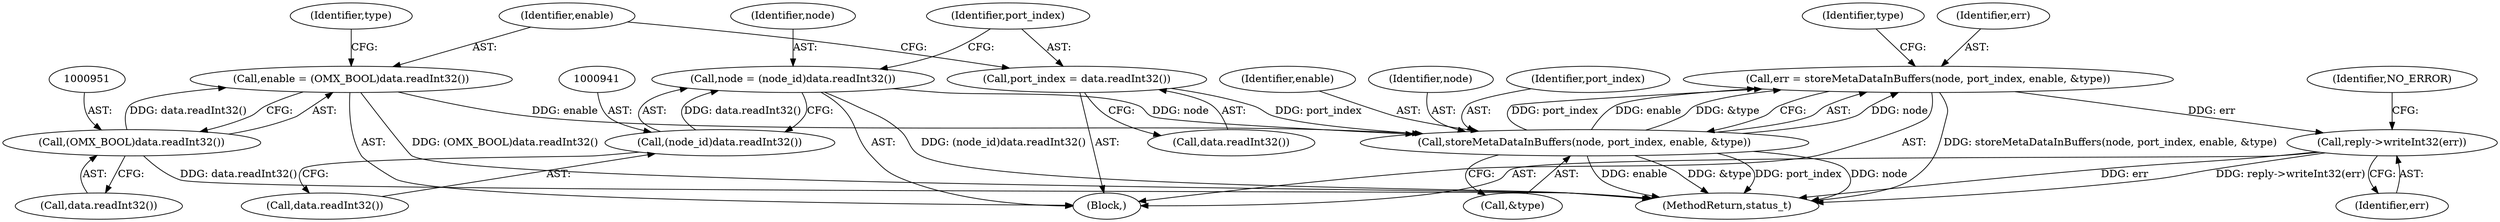 digraph "0_Android_0bb5ced60304da7f61478ffd359e7ba65d72f181@API" {
"1000968" [label="(Call,reply->writeInt32(err))"];
"1000958" [label="(Call,err = storeMetaDataInBuffers(node, port_index, enable, &type))"];
"1000960" [label="(Call,storeMetaDataInBuffers(node, port_index, enable, &type))"];
"1000938" [label="(Call,node = (node_id)data.readInt32())"];
"1000940" [label="(Call,(node_id)data.readInt32())"];
"1000944" [label="(Call,port_index = data.readInt32())"];
"1000948" [label="(Call,enable = (OMX_BOOL)data.readInt32())"];
"1000950" [label="(Call,(OMX_BOOL)data.readInt32())"];
"1000969" [label="(Identifier,err)"];
"1000948" [label="(Call,enable = (OMX_BOOL)data.readInt32())"];
"1000949" [label="(Identifier,enable)"];
"1000945" [label="(Identifier,port_index)"];
"1000963" [label="(Identifier,enable)"];
"1000939" [label="(Identifier,node)"];
"1000938" [label="(Call,node = (node_id)data.readInt32())"];
"1001337" [label="(MethodReturn,status_t)"];
"1000950" [label="(Call,(OMX_BOOL)data.readInt32())"];
"1000932" [label="(Block,)"];
"1000961" [label="(Identifier,node)"];
"1000964" [label="(Call,&type)"];
"1000962" [label="(Identifier,port_index)"];
"1000940" [label="(Call,(node_id)data.readInt32())"];
"1000946" [label="(Call,data.readInt32())"];
"1000968" [label="(Call,reply->writeInt32(err))"];
"1000955" [label="(Identifier,type)"];
"1000971" [label="(Identifier,NO_ERROR)"];
"1000967" [label="(Identifier,type)"];
"1000942" [label="(Call,data.readInt32())"];
"1000952" [label="(Call,data.readInt32())"];
"1000958" [label="(Call,err = storeMetaDataInBuffers(node, port_index, enable, &type))"];
"1000960" [label="(Call,storeMetaDataInBuffers(node, port_index, enable, &type))"];
"1000959" [label="(Identifier,err)"];
"1000944" [label="(Call,port_index = data.readInt32())"];
"1000968" -> "1000932"  [label="AST: "];
"1000968" -> "1000969"  [label="CFG: "];
"1000969" -> "1000968"  [label="AST: "];
"1000971" -> "1000968"  [label="CFG: "];
"1000968" -> "1001337"  [label="DDG: err"];
"1000968" -> "1001337"  [label="DDG: reply->writeInt32(err)"];
"1000958" -> "1000968"  [label="DDG: err"];
"1000958" -> "1000932"  [label="AST: "];
"1000958" -> "1000960"  [label="CFG: "];
"1000959" -> "1000958"  [label="AST: "];
"1000960" -> "1000958"  [label="AST: "];
"1000967" -> "1000958"  [label="CFG: "];
"1000958" -> "1001337"  [label="DDG: storeMetaDataInBuffers(node, port_index, enable, &type)"];
"1000960" -> "1000958"  [label="DDG: node"];
"1000960" -> "1000958"  [label="DDG: port_index"];
"1000960" -> "1000958"  [label="DDG: enable"];
"1000960" -> "1000958"  [label="DDG: &type"];
"1000960" -> "1000964"  [label="CFG: "];
"1000961" -> "1000960"  [label="AST: "];
"1000962" -> "1000960"  [label="AST: "];
"1000963" -> "1000960"  [label="AST: "];
"1000964" -> "1000960"  [label="AST: "];
"1000960" -> "1001337"  [label="DDG: &type"];
"1000960" -> "1001337"  [label="DDG: port_index"];
"1000960" -> "1001337"  [label="DDG: node"];
"1000960" -> "1001337"  [label="DDG: enable"];
"1000938" -> "1000960"  [label="DDG: node"];
"1000944" -> "1000960"  [label="DDG: port_index"];
"1000948" -> "1000960"  [label="DDG: enable"];
"1000938" -> "1000932"  [label="AST: "];
"1000938" -> "1000940"  [label="CFG: "];
"1000939" -> "1000938"  [label="AST: "];
"1000940" -> "1000938"  [label="AST: "];
"1000945" -> "1000938"  [label="CFG: "];
"1000938" -> "1001337"  [label="DDG: (node_id)data.readInt32()"];
"1000940" -> "1000938"  [label="DDG: data.readInt32()"];
"1000940" -> "1000942"  [label="CFG: "];
"1000941" -> "1000940"  [label="AST: "];
"1000942" -> "1000940"  [label="AST: "];
"1000944" -> "1000932"  [label="AST: "];
"1000944" -> "1000946"  [label="CFG: "];
"1000945" -> "1000944"  [label="AST: "];
"1000946" -> "1000944"  [label="AST: "];
"1000949" -> "1000944"  [label="CFG: "];
"1000948" -> "1000932"  [label="AST: "];
"1000948" -> "1000950"  [label="CFG: "];
"1000949" -> "1000948"  [label="AST: "];
"1000950" -> "1000948"  [label="AST: "];
"1000955" -> "1000948"  [label="CFG: "];
"1000948" -> "1001337"  [label="DDG: (OMX_BOOL)data.readInt32()"];
"1000950" -> "1000948"  [label="DDG: data.readInt32()"];
"1000950" -> "1000952"  [label="CFG: "];
"1000951" -> "1000950"  [label="AST: "];
"1000952" -> "1000950"  [label="AST: "];
"1000950" -> "1001337"  [label="DDG: data.readInt32()"];
}
